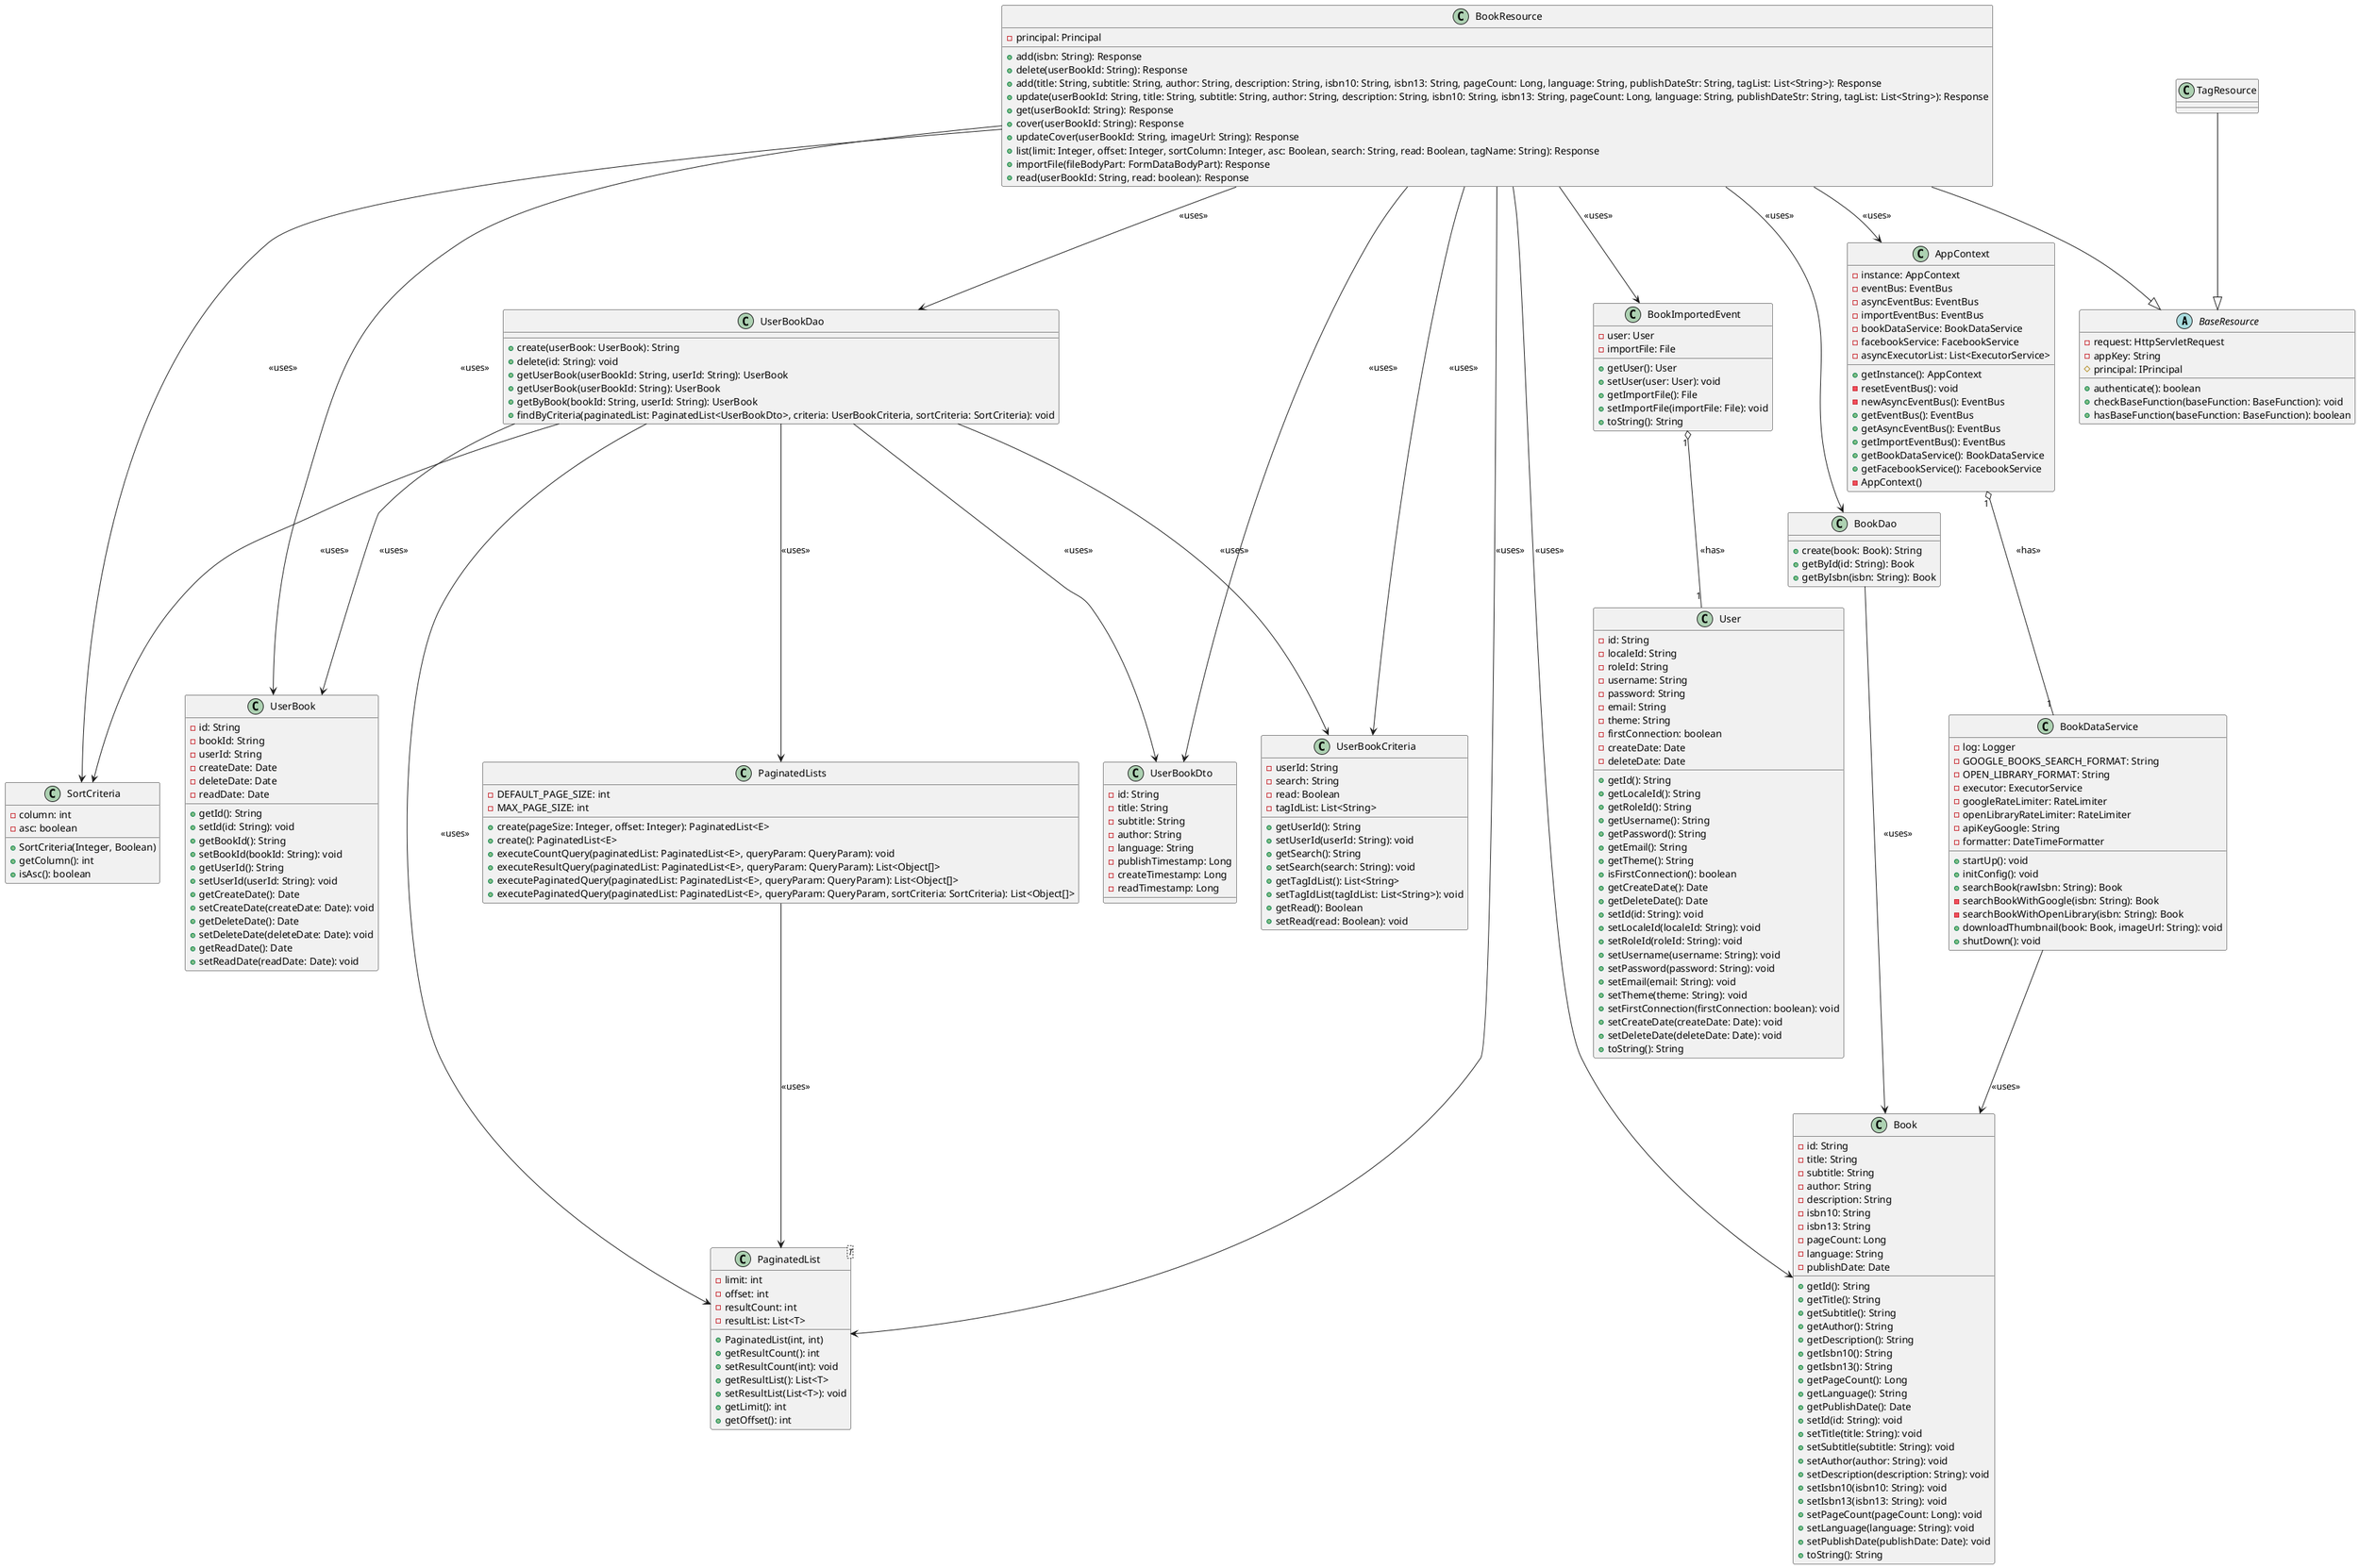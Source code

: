 @startuml BookAddDisplay

skinparam rectangle {
    BackgroundColor LightYellow
    BorderColor Black
}

abstract class BaseResource {
  - request: HttpServletRequest
  - appKey: String
  # principal: IPrincipal
  + authenticate(): boolean
  + checkBaseFunction(baseFunction: BaseFunction): void
  + hasBaseFunction(baseFunction: BaseFunction): boolean
}

class BookResource {
    - principal: Principal
    + add(isbn: String): Response
    + delete(userBookId: String): Response
    + add(title: String, subtitle: String, author: String, description: String, isbn10: String, isbn13: String, pageCount: Long, language: String, publishDateStr: String, tagList: List<String>): Response
    + update(userBookId: String, title: String, subtitle: String, author: String, description: String, isbn10: String, isbn13: String, pageCount: Long, language: String, publishDateStr: String, tagList: List<String>): Response
    + get(userBookId: String): Response
    + cover(userBookId: String): Response
    + updateCover(userBookId: String, imageUrl: String): Response
    + list(limit: Integer, offset: Integer, sortColumn: Integer, asc: Boolean, search: String, read: Boolean, tagName: String): Response
    + importFile(fileBodyPart: FormDataBodyPart): Response
    + read(userBookId: String, read: boolean): Response
}

class User {
  - id: String
  - localeId: String
  - roleId: String
  - username: String
  - password: String
  - email: String
  - theme: String
  - firstConnection: boolean
  - createDate: Date
  - deleteDate: Date
  + getId(): String
  + getLocaleId(): String
  + getRoleId(): String
  + getUsername(): String
  + getPassword(): String
  + getEmail(): String
  + getTheme(): String
  + isFirstConnection(): boolean
  + getCreateDate(): Date
  + getDeleteDate(): Date
  + setId(id: String): void
  + setLocaleId(localeId: String): void
  + setRoleId(roleId: String): void
  + setUsername(username: String): void
  + setPassword(password: String): void
  + setEmail(email: String): void
  + setTheme(theme: String): void
  + setFirstConnection(firstConnection: boolean): void
  + setCreateDate(createDate: Date): void
  + setDeleteDate(deleteDate: Date): void
  + toString(): String
}

class Book {
  - id: String
  - title: String
  - subtitle: String
  - author: String
  - description: String
  - isbn10: String
  - isbn13: String
  - pageCount: Long
  - language: String
  - publishDate: Date
  + getId(): String
  + getTitle(): String
  + getSubtitle(): String
  + getAuthor(): String
  + getDescription(): String
  + getIsbn10(): String
  + getIsbn13(): String
  + getPageCount(): Long
  + getLanguage(): String
  + getPublishDate(): Date
  + setId(id: String): void
  + setTitle(title: String): void
  + setSubtitle(subtitle: String): void
  + setAuthor(author: String): void
  + setDescription(description: String): void
  + setIsbn10(isbn10: String): void
  + setIsbn13(isbn13: String): void
  + setPageCount(pageCount: Long): void
  + setLanguage(language: String): void
  + setPublishDate(publishDate: Date): void
  + toString(): String
}

class UserBook {
  - id: String
  - bookId: String
  - userId: String
  - createDate: Date
  - deleteDate: Date
  - readDate: Date

  + getId(): String
  + setId(id: String): void
  + getBookId(): String
  + setBookId(bookId: String): void
  + getUserId(): String
  + setUserId(userId: String): void
  + getCreateDate(): Date
  + setCreateDate(createDate: Date): void
  + getDeleteDate(): Date
  + setDeleteDate(deleteDate: Date): void
  + getReadDate(): Date
  + setReadDate(readDate: Date): void
}

class UserBookDao {
  +create(userBook: UserBook): String
  +delete(id: String): void
  +getUserBook(userBookId: String, userId: String): UserBook
  +getUserBook(userBookId: String): UserBook
  +getByBook(bookId: String, userId: String): UserBook
  +findByCriteria(paginatedList: PaginatedList<UserBookDto>, criteria: UserBookCriteria, sortCriteria: SortCriteria): void
}

class UserBookDto {
  - id: String
  - title: String
  - subtitle: String
  - author: String
  - language: String
  - publishTimestamp: Long
  - createTimestamp: Long
  - readTimestamp: Long
}

class BookDao {
  + create(book: Book): String
  + getById(id: String): Book
  + getByIsbn(isbn: String): Book
}

class UserBookCriteria {
  - userId: String
  - search: String
  - read: Boolean
  - tagIdList: List<String>

  + getUserId(): String
  + setUserId(userId: String): void
  + getSearch(): String
  + setSearch(search: String): void
  + getTagIdList(): List<String>
  + setTagIdList(tagIdList: List<String>): void
  + getRead(): Boolean
  + setRead(read: Boolean): void
}

class SortCriteria {
  - column: int
  - asc: boolean

  + SortCriteria(Integer, Boolean)
  + getColumn(): int
  + isAsc(): boolean
}

class PaginatedList<T> {
  - limit: int
  - offset: int
  - resultCount: int
  - resultList: List<T>

  + PaginatedList(int, int)
  + getResultCount(): int
  + setResultCount(int): void
  + getResultList(): List<T>
  + setResultList(List<T>): void
  + getLimit(): int
  + getOffset(): int
}

class PaginatedLists {
  {field} -DEFAULT_PAGE_SIZE: int
  {field} -MAX_PAGE_SIZE: int
  + create(pageSize: Integer, offset: Integer): PaginatedList<E>
  + create(): PaginatedList<E>
  + executeCountQuery(paginatedList: PaginatedList<E>, queryParam: QueryParam): void
  + executeResultQuery(paginatedList: PaginatedList<E>, queryParam: QueryParam): List<Object[]>
  + executePaginatedQuery(paginatedList: PaginatedList<E>, queryParam: QueryParam): List<Object[]>
  + executePaginatedQuery(paginatedList: PaginatedList<E>, queryParam: QueryParam, sortCriteria: SortCriteria): List<Object[]>
}

class BookDataService {
- log: Logger
- GOOGLE_BOOKS_SEARCH_FORMAT: String
- OPEN_LIBRARY_FORMAT: String
- executor: ExecutorService
- googleRateLimiter: RateLimiter
- openLibraryRateLimiter: RateLimiter
- apiKeyGoogle: String
- formatter: DateTimeFormatter
+ startUp(): void
+ initConfig(): void
+ searchBook(rawIsbn: String): Book
- searchBookWithGoogle(isbn: String): Book
- searchBookWithOpenLibrary(isbn: String): Book
+ downloadThumbnail(book: Book, imageUrl: String): void
+ shutDown(): void
}

class BookImportedEvent {
  - user: User
  - importFile: File
  + getUser(): User
  + setUser(user: User): void
  + getImportFile(): File
  + setImportFile(importFile: File): void
  + toString(): String
}

class AppContext {
  - instance: AppContext
  - eventBus: EventBus
  - asyncEventBus: EventBus
  - importEventBus: EventBus
  - bookDataService: BookDataService
  - facebookService: FacebookService
  - asyncExecutorList: List<ExecutorService>
  + getInstance(): AppContext
  - resetEventBus(): void
  - newAsyncEventBus(): EventBus
  + getEventBus(): EventBus
  + getAsyncEventBus(): EventBus
  + getImportEventBus(): EventBus
  + getBookDataService(): BookDataService
  + getFacebookService(): FacebookService
  - AppContext()
}

BookResource --|> BaseResource
TagResource --|> BaseResource

BookDao --> Book : <<uses>>

UserBookDao --> UserBook : <<uses>>
UserBookDao --> PaginatedList : <<uses>>
UserBookDao --> PaginatedLists : <<uses>>
UserBookDao --> SortCriteria : <<uses>>
UserBookDao --> UserBookCriteria : <<uses>>
UserBookDao --> UserBookDto : <<uses>>

BookResource --> AppContext : <<uses>>
BookResource --> Book : <<uses>>
BookResource --> BookDao : <<uses>>
BookResource --> UserBook : <<uses>>
BookResource --> UserBookDao : <<uses>>
BookResource --> UserBookCriteria : <<uses>>
BookResource --> SortCriteria : <<uses>>
BookResource --> PaginatedList : <<uses>>
BookResource --> UserBookDto : <<uses>>

BookResource --> BookImportedEvent : <<uses>>
BookDataService --> Book : <<uses>>

PaginatedLists --> PaginatedList : <<uses>>

BookImportedEvent "1" o-- "1" User : <<has>>
AppContext "1" o-- "1" BookDataService : <<has>>

@enduml